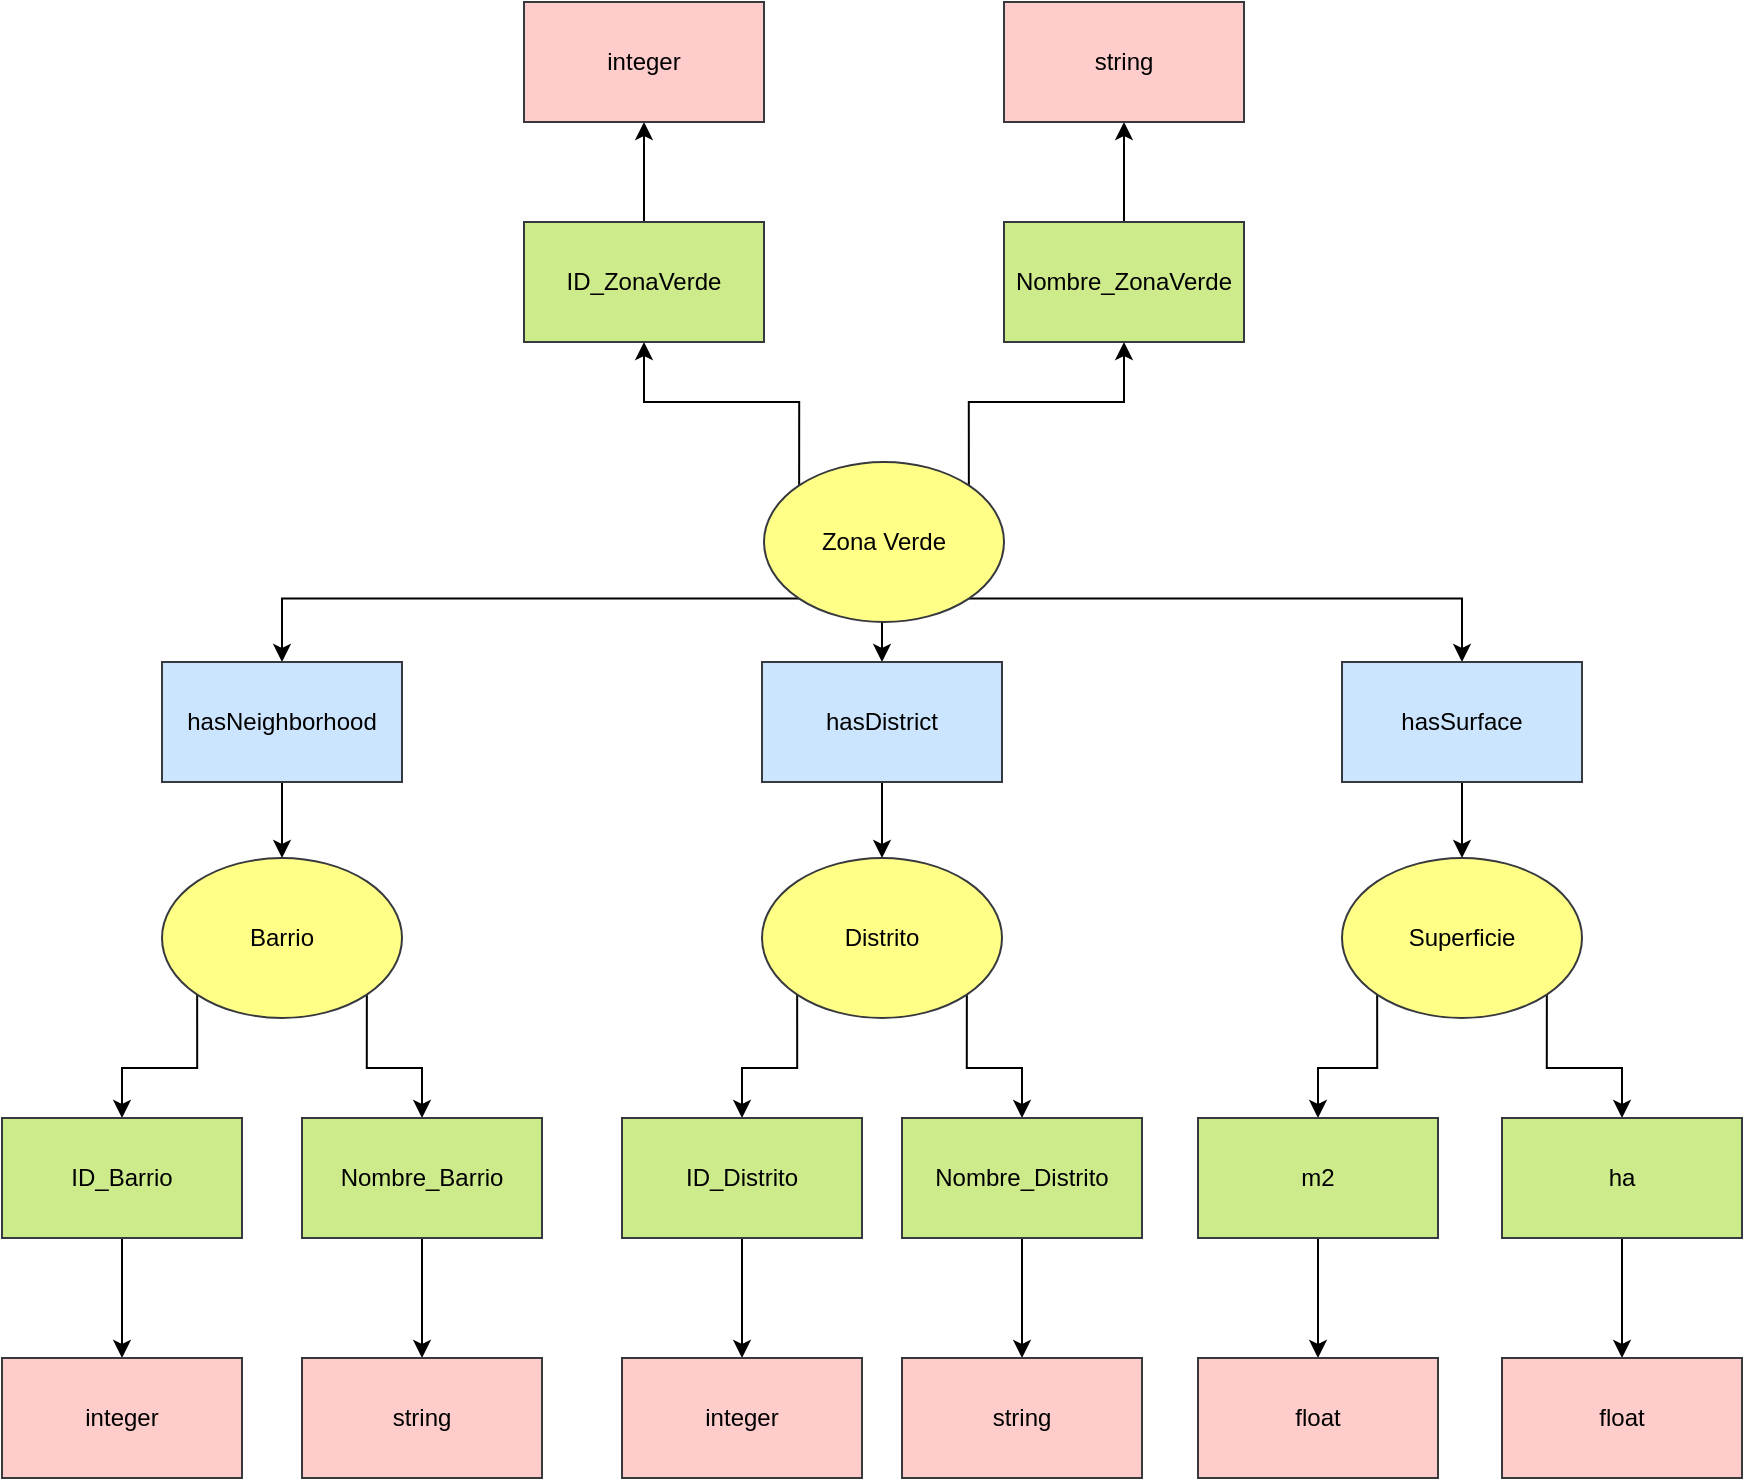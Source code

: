 <mxfile version="20.4.1" type="device"><diagram id="eXPbjYUlbb_fiHjmmgnc" name="Página-1"><mxGraphModel dx="1483" dy="806" grid="1" gridSize="10" guides="1" tooltips="1" connect="1" arrows="1" fold="1" page="1" pageScale="1" pageWidth="827" pageHeight="1169" math="0" shadow="0"><root><mxCell id="0"/><mxCell id="1" parent="0"/><mxCell id="0lLkApj1x5MXbXynLHFm-19" style="edgeStyle=orthogonalEdgeStyle;rounded=0;orthogonalLoop=1;jettySize=auto;html=1;exitX=0;exitY=1;exitDx=0;exitDy=0;entryX=0.5;entryY=0;entryDx=0;entryDy=0;" edge="1" parent="1" source="0lLkApj1x5MXbXynLHFm-1" target="0lLkApj1x5MXbXynLHFm-43"><mxGeometry relative="1" as="geometry"/></mxCell><mxCell id="0lLkApj1x5MXbXynLHFm-20" style="edgeStyle=orthogonalEdgeStyle;rounded=0;orthogonalLoop=1;jettySize=auto;html=1;exitX=1;exitY=1;exitDx=0;exitDy=0;entryX=0.5;entryY=0;entryDx=0;entryDy=0;" edge="1" parent="1" source="0lLkApj1x5MXbXynLHFm-1" target="0lLkApj1x5MXbXynLHFm-44"><mxGeometry relative="1" as="geometry"/></mxCell><mxCell id="0lLkApj1x5MXbXynLHFm-21" style="edgeStyle=orthogonalEdgeStyle;rounded=0;orthogonalLoop=1;jettySize=auto;html=1;exitX=0.5;exitY=1;exitDx=0;exitDy=0;entryX=0.5;entryY=0;entryDx=0;entryDy=0;" edge="1" parent="1" source="0lLkApj1x5MXbXynLHFm-1" target="0lLkApj1x5MXbXynLHFm-45"><mxGeometry relative="1" as="geometry"/></mxCell><mxCell id="0lLkApj1x5MXbXynLHFm-39" style="edgeStyle=orthogonalEdgeStyle;rounded=0;orthogonalLoop=1;jettySize=auto;html=1;exitX=1;exitY=0;exitDx=0;exitDy=0;entryX=0.5;entryY=1;entryDx=0;entryDy=0;" edge="1" parent="1" source="0lLkApj1x5MXbXynLHFm-1" target="0lLkApj1x5MXbXynLHFm-35"><mxGeometry relative="1" as="geometry"/></mxCell><mxCell id="0lLkApj1x5MXbXynLHFm-40" style="edgeStyle=orthogonalEdgeStyle;rounded=0;orthogonalLoop=1;jettySize=auto;html=1;exitX=0;exitY=0;exitDx=0;exitDy=0;entryX=0.5;entryY=1;entryDx=0;entryDy=0;" edge="1" parent="1" source="0lLkApj1x5MXbXynLHFm-1" target="0lLkApj1x5MXbXynLHFm-34"><mxGeometry relative="1" as="geometry"/></mxCell><mxCell id="0lLkApj1x5MXbXynLHFm-1" value="Zona Verde" style="ellipse;whiteSpace=wrap;html=1;fillColor=#ffff88;strokeColor=#36393d;" vertex="1" parent="1"><mxGeometry x="400" y="250" width="120" height="80" as="geometry"/></mxCell><mxCell id="0lLkApj1x5MXbXynLHFm-17" style="edgeStyle=orthogonalEdgeStyle;rounded=0;orthogonalLoop=1;jettySize=auto;html=1;exitX=1;exitY=1;exitDx=0;exitDy=0;entryX=0.5;entryY=0;entryDx=0;entryDy=0;" edge="1" parent="1" source="0lLkApj1x5MXbXynLHFm-2" target="0lLkApj1x5MXbXynLHFm-10"><mxGeometry relative="1" as="geometry"/></mxCell><mxCell id="0lLkApj1x5MXbXynLHFm-18" style="edgeStyle=orthogonalEdgeStyle;rounded=0;orthogonalLoop=1;jettySize=auto;html=1;exitX=0;exitY=1;exitDx=0;exitDy=0;" edge="1" parent="1" source="0lLkApj1x5MXbXynLHFm-2" target="0lLkApj1x5MXbXynLHFm-6"><mxGeometry relative="1" as="geometry"/></mxCell><mxCell id="0lLkApj1x5MXbXynLHFm-2" value="Barrio" style="ellipse;whiteSpace=wrap;html=1;fillColor=#ffff88;strokeColor=#36393d;" vertex="1" parent="1"><mxGeometry x="99" y="448" width="120" height="80" as="geometry"/></mxCell><mxCell id="0lLkApj1x5MXbXynLHFm-13" style="edgeStyle=orthogonalEdgeStyle;rounded=0;orthogonalLoop=1;jettySize=auto;html=1;exitX=0;exitY=1;exitDx=0;exitDy=0;entryX=0.5;entryY=0;entryDx=0;entryDy=0;" edge="1" parent="1" source="0lLkApj1x5MXbXynLHFm-4" target="0lLkApj1x5MXbXynLHFm-7"><mxGeometry relative="1" as="geometry"/></mxCell><mxCell id="0lLkApj1x5MXbXynLHFm-14" style="edgeStyle=orthogonalEdgeStyle;rounded=0;orthogonalLoop=1;jettySize=auto;html=1;exitX=1;exitY=1;exitDx=0;exitDy=0;entryX=0.5;entryY=0;entryDx=0;entryDy=0;" edge="1" parent="1" source="0lLkApj1x5MXbXynLHFm-4" target="0lLkApj1x5MXbXynLHFm-9"><mxGeometry relative="1" as="geometry"/></mxCell><mxCell id="0lLkApj1x5MXbXynLHFm-4" value="Superficie" style="ellipse;whiteSpace=wrap;html=1;fillColor=#ffff88;strokeColor=#36393d;" vertex="1" parent="1"><mxGeometry x="689" y="448" width="120" height="80" as="geometry"/></mxCell><mxCell id="0lLkApj1x5MXbXynLHFm-15" style="edgeStyle=orthogonalEdgeStyle;rounded=0;orthogonalLoop=1;jettySize=auto;html=1;exitX=1;exitY=1;exitDx=0;exitDy=0;entryX=0.5;entryY=0;entryDx=0;entryDy=0;" edge="1" parent="1" source="0lLkApj1x5MXbXynLHFm-5" target="0lLkApj1x5MXbXynLHFm-8"><mxGeometry relative="1" as="geometry"/></mxCell><mxCell id="0lLkApj1x5MXbXynLHFm-16" style="edgeStyle=orthogonalEdgeStyle;rounded=0;orthogonalLoop=1;jettySize=auto;html=1;exitX=0;exitY=1;exitDx=0;exitDy=0;entryX=0.5;entryY=0;entryDx=0;entryDy=0;" edge="1" parent="1" source="0lLkApj1x5MXbXynLHFm-5" target="0lLkApj1x5MXbXynLHFm-11"><mxGeometry relative="1" as="geometry"/></mxCell><mxCell id="0lLkApj1x5MXbXynLHFm-5" value="Distrito" style="ellipse;whiteSpace=wrap;html=1;fillColor=#ffff88;strokeColor=#36393d;" vertex="1" parent="1"><mxGeometry x="399" y="448" width="120" height="80" as="geometry"/></mxCell><mxCell id="0lLkApj1x5MXbXynLHFm-28" style="edgeStyle=orthogonalEdgeStyle;rounded=0;orthogonalLoop=1;jettySize=auto;html=1;exitX=0.5;exitY=1;exitDx=0;exitDy=0;entryX=0.5;entryY=0;entryDx=0;entryDy=0;" edge="1" parent="1" source="0lLkApj1x5MXbXynLHFm-6" target="0lLkApj1x5MXbXynLHFm-22"><mxGeometry relative="1" as="geometry"/></mxCell><mxCell id="0lLkApj1x5MXbXynLHFm-6" value="ID_Barrio" style="rounded=0;whiteSpace=wrap;html=1;fillColor=#cdeb8b;strokeColor=#36393d;" vertex="1" parent="1"><mxGeometry x="19" y="578" width="120" height="60" as="geometry"/></mxCell><mxCell id="0lLkApj1x5MXbXynLHFm-32" style="edgeStyle=orthogonalEdgeStyle;rounded=0;orthogonalLoop=1;jettySize=auto;html=1;exitX=0.5;exitY=1;exitDx=0;exitDy=0;entryX=0.5;entryY=0;entryDx=0;entryDy=0;" edge="1" parent="1" source="0lLkApj1x5MXbXynLHFm-7" target="0lLkApj1x5MXbXynLHFm-23"><mxGeometry relative="1" as="geometry"/></mxCell><mxCell id="0lLkApj1x5MXbXynLHFm-7" value="m2" style="rounded=0;whiteSpace=wrap;html=1;fillColor=#cdeb8b;strokeColor=#36393d;" vertex="1" parent="1"><mxGeometry x="617" y="578" width="120" height="60" as="geometry"/></mxCell><mxCell id="0lLkApj1x5MXbXynLHFm-31" style="edgeStyle=orthogonalEdgeStyle;rounded=0;orthogonalLoop=1;jettySize=auto;html=1;exitX=0.5;exitY=1;exitDx=0;exitDy=0;entryX=0.5;entryY=0;entryDx=0;entryDy=0;" edge="1" parent="1" source="0lLkApj1x5MXbXynLHFm-8" target="0lLkApj1x5MXbXynLHFm-24"><mxGeometry relative="1" as="geometry"/></mxCell><mxCell id="0lLkApj1x5MXbXynLHFm-8" value="Nombre_Distrito" style="rounded=0;whiteSpace=wrap;html=1;fillColor=#cdeb8b;strokeColor=#36393d;" vertex="1" parent="1"><mxGeometry x="469" y="578" width="120" height="60" as="geometry"/></mxCell><mxCell id="0lLkApj1x5MXbXynLHFm-33" style="edgeStyle=orthogonalEdgeStyle;rounded=0;orthogonalLoop=1;jettySize=auto;html=1;exitX=0.5;exitY=1;exitDx=0;exitDy=0;entryX=0.5;entryY=0;entryDx=0;entryDy=0;" edge="1" parent="1" source="0lLkApj1x5MXbXynLHFm-9" target="0lLkApj1x5MXbXynLHFm-27"><mxGeometry relative="1" as="geometry"/></mxCell><mxCell id="0lLkApj1x5MXbXynLHFm-9" value="ha" style="rounded=0;whiteSpace=wrap;html=1;fillColor=#cdeb8b;strokeColor=#36393d;" vertex="1" parent="1"><mxGeometry x="769" y="578" width="120" height="60" as="geometry"/></mxCell><mxCell id="0lLkApj1x5MXbXynLHFm-29" style="edgeStyle=orthogonalEdgeStyle;rounded=0;orthogonalLoop=1;jettySize=auto;html=1;exitX=0.5;exitY=1;exitDx=0;exitDy=0;entryX=0.5;entryY=0;entryDx=0;entryDy=0;" edge="1" parent="1" source="0lLkApj1x5MXbXynLHFm-10" target="0lLkApj1x5MXbXynLHFm-26"><mxGeometry relative="1" as="geometry"/></mxCell><mxCell id="0lLkApj1x5MXbXynLHFm-10" value="Nombre_Barrio" style="rounded=0;whiteSpace=wrap;html=1;fillColor=#cdeb8b;strokeColor=#36393d;" vertex="1" parent="1"><mxGeometry x="169" y="578" width="120" height="60" as="geometry"/></mxCell><mxCell id="0lLkApj1x5MXbXynLHFm-30" style="edgeStyle=orthogonalEdgeStyle;rounded=0;orthogonalLoop=1;jettySize=auto;html=1;exitX=0.5;exitY=1;exitDx=0;exitDy=0;entryX=0.5;entryY=0;entryDx=0;entryDy=0;" edge="1" parent="1" source="0lLkApj1x5MXbXynLHFm-11" target="0lLkApj1x5MXbXynLHFm-25"><mxGeometry relative="1" as="geometry"/></mxCell><mxCell id="0lLkApj1x5MXbXynLHFm-11" value="ID_Distrito" style="rounded=0;whiteSpace=wrap;html=1;fillColor=#cdeb8b;strokeColor=#36393d;" vertex="1" parent="1"><mxGeometry x="329" y="578" width="120" height="60" as="geometry"/></mxCell><mxCell id="0lLkApj1x5MXbXynLHFm-22" value="integer" style="rounded=0;whiteSpace=wrap;html=1;fillColor=#ffcccc;strokeColor=#36393d;" vertex="1" parent="1"><mxGeometry x="19" y="698" width="120" height="60" as="geometry"/></mxCell><mxCell id="0lLkApj1x5MXbXynLHFm-23" value="float" style="rounded=0;whiteSpace=wrap;html=1;fillColor=#ffcccc;strokeColor=#36393d;" vertex="1" parent="1"><mxGeometry x="617" y="698" width="120" height="60" as="geometry"/></mxCell><mxCell id="0lLkApj1x5MXbXynLHFm-24" value="string" style="rounded=0;whiteSpace=wrap;html=1;fillColor=#ffcccc;strokeColor=#36393d;" vertex="1" parent="1"><mxGeometry x="469" y="698" width="120" height="60" as="geometry"/></mxCell><mxCell id="0lLkApj1x5MXbXynLHFm-25" value="integer" style="rounded=0;whiteSpace=wrap;html=1;fillColor=#ffcccc;strokeColor=#36393d;" vertex="1" parent="1"><mxGeometry x="329" y="698" width="120" height="60" as="geometry"/></mxCell><mxCell id="0lLkApj1x5MXbXynLHFm-26" value="string" style="rounded=0;whiteSpace=wrap;html=1;fillColor=#ffcccc;strokeColor=#36393d;" vertex="1" parent="1"><mxGeometry x="169" y="698" width="120" height="60" as="geometry"/></mxCell><mxCell id="0lLkApj1x5MXbXynLHFm-27" value="float" style="rounded=0;whiteSpace=wrap;html=1;fillColor=#ffcccc;strokeColor=#36393d;" vertex="1" parent="1"><mxGeometry x="769" y="698" width="120" height="60" as="geometry"/></mxCell><mxCell id="0lLkApj1x5MXbXynLHFm-41" style="edgeStyle=orthogonalEdgeStyle;rounded=0;orthogonalLoop=1;jettySize=auto;html=1;exitX=0.5;exitY=0;exitDx=0;exitDy=0;entryX=0.5;entryY=1;entryDx=0;entryDy=0;" edge="1" parent="1" source="0lLkApj1x5MXbXynLHFm-34" target="0lLkApj1x5MXbXynLHFm-38"><mxGeometry relative="1" as="geometry"/></mxCell><mxCell id="0lLkApj1x5MXbXynLHFm-34" value="ID_ZonaVerde" style="rounded=0;whiteSpace=wrap;html=1;fillColor=#cdeb8b;strokeColor=#36393d;" vertex="1" parent="1"><mxGeometry x="280" y="130" width="120" height="60" as="geometry"/></mxCell><mxCell id="0lLkApj1x5MXbXynLHFm-42" style="edgeStyle=orthogonalEdgeStyle;rounded=0;orthogonalLoop=1;jettySize=auto;html=1;exitX=0.5;exitY=0;exitDx=0;exitDy=0;entryX=0.5;entryY=1;entryDx=0;entryDy=0;" edge="1" parent="1" source="0lLkApj1x5MXbXynLHFm-35" target="0lLkApj1x5MXbXynLHFm-37"><mxGeometry relative="1" as="geometry"/></mxCell><mxCell id="0lLkApj1x5MXbXynLHFm-35" value="Nombre_ZonaVerde" style="rounded=0;whiteSpace=wrap;html=1;fillColor=#cdeb8b;strokeColor=#36393d;" vertex="1" parent="1"><mxGeometry x="520" y="130" width="120" height="60" as="geometry"/></mxCell><mxCell id="0lLkApj1x5MXbXynLHFm-37" value="string" style="rounded=0;whiteSpace=wrap;html=1;fillColor=#ffcccc;strokeColor=#36393d;" vertex="1" parent="1"><mxGeometry x="520" y="20" width="120" height="60" as="geometry"/></mxCell><mxCell id="0lLkApj1x5MXbXynLHFm-38" value="integer" style="rounded=0;whiteSpace=wrap;html=1;fillColor=#ffcccc;strokeColor=#36393d;" vertex="1" parent="1"><mxGeometry x="280" y="20" width="120" height="60" as="geometry"/></mxCell><mxCell id="0lLkApj1x5MXbXynLHFm-46" style="edgeStyle=orthogonalEdgeStyle;rounded=0;orthogonalLoop=1;jettySize=auto;html=1;exitX=0.5;exitY=1;exitDx=0;exitDy=0;entryX=0.5;entryY=0;entryDx=0;entryDy=0;" edge="1" parent="1" source="0lLkApj1x5MXbXynLHFm-43" target="0lLkApj1x5MXbXynLHFm-2"><mxGeometry relative="1" as="geometry"/></mxCell><mxCell id="0lLkApj1x5MXbXynLHFm-43" value="hasNeighborhood" style="rounded=0;whiteSpace=wrap;html=1;fillColor=#cce5ff;strokeColor=#36393d;" vertex="1" parent="1"><mxGeometry x="99" y="350" width="120" height="60" as="geometry"/></mxCell><mxCell id="0lLkApj1x5MXbXynLHFm-48" style="edgeStyle=orthogonalEdgeStyle;rounded=0;orthogonalLoop=1;jettySize=auto;html=1;exitX=0.5;exitY=1;exitDx=0;exitDy=0;entryX=0.5;entryY=0;entryDx=0;entryDy=0;" edge="1" parent="1" source="0lLkApj1x5MXbXynLHFm-44" target="0lLkApj1x5MXbXynLHFm-4"><mxGeometry relative="1" as="geometry"/></mxCell><mxCell id="0lLkApj1x5MXbXynLHFm-44" value="hasSurface" style="rounded=0;whiteSpace=wrap;html=1;fillColor=#cce5ff;strokeColor=#36393d;" vertex="1" parent="1"><mxGeometry x="689" y="350" width="120" height="60" as="geometry"/></mxCell><mxCell id="0lLkApj1x5MXbXynLHFm-47" style="edgeStyle=orthogonalEdgeStyle;rounded=0;orthogonalLoop=1;jettySize=auto;html=1;exitX=0.5;exitY=1;exitDx=0;exitDy=0;entryX=0.5;entryY=0;entryDx=0;entryDy=0;" edge="1" parent="1" source="0lLkApj1x5MXbXynLHFm-45" target="0lLkApj1x5MXbXynLHFm-5"><mxGeometry relative="1" as="geometry"/></mxCell><mxCell id="0lLkApj1x5MXbXynLHFm-45" value="hasDistrict" style="rounded=0;whiteSpace=wrap;html=1;fillColor=#cce5ff;strokeColor=#36393d;" vertex="1" parent="1"><mxGeometry x="399" y="350" width="120" height="60" as="geometry"/></mxCell></root></mxGraphModel></diagram></mxfile>